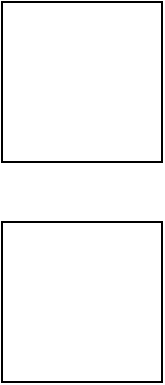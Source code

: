 <mxfile version="16.5.6" type="github">
  <diagram id="vnklMb6K9xhajX5vVGuQ" name="Page-1">
    <mxGraphModel dx="1350" dy="773" grid="1" gridSize="10" guides="1" tooltips="1" connect="1" arrows="1" fold="1" page="1" pageScale="1" pageWidth="827" pageHeight="1169" math="0" shadow="0">
      <root>
        <mxCell id="0" />
        <mxCell id="1" parent="0" />
        <mxCell id="nEsD0mzqJX_XiUVaWvzr-1" value="" style="whiteSpace=wrap;html=1;aspect=fixed;" vertex="1" parent="1">
          <mxGeometry x="100" y="230" width="80" height="80" as="geometry" />
        </mxCell>
        <mxCell id="nEsD0mzqJX_XiUVaWvzr-2" value="" style="whiteSpace=wrap;html=1;aspect=fixed;" vertex="1" parent="1">
          <mxGeometry x="100" y="340" width="80" height="80" as="geometry" />
        </mxCell>
      </root>
    </mxGraphModel>
  </diagram>
</mxfile>
